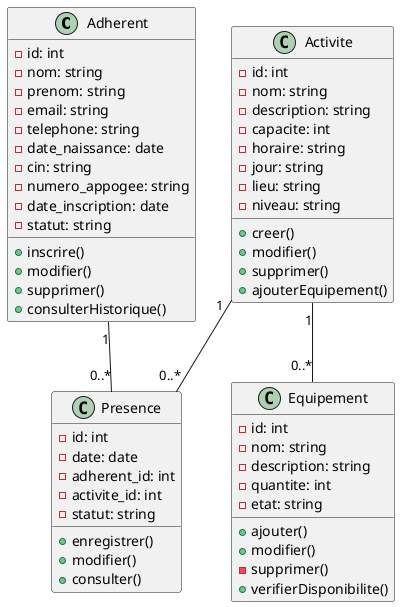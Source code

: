 @startuml Gestion Club Sportif - Classes

class Adherent {
  -id: int
  -nom: string
  -prenom: string
  -email: string
  -telephone: string
  -date_naissance: date
  -cin: string
  -numero_appogee: string
  -date_inscription: date
  -statut: string
  +inscrire()
  +modifier()
  +supprimer()
  +consulterHistorique()
}

class Activite {
  -id: int
  -nom: string
  -description: string
  -capacite: int
  -horaire: string
  -jour: string
  -lieu: string
  -niveau: string
  +creer()
  +modifier()
  +supprimer()
  +ajouterEquipement()
}

class Equipement {
  -id: int
  -nom: string
  -description: string
  -quantite: int
  -etat: string
  +ajouter()
  +modifier()
  -supprimer()
  +verifierDisponibilite()
}

class Presence {
  -id: int
  -date: date
  -adherent_id: int
  -activite_id: int
  -statut: string
  +enregistrer()
  +modifier()
  +consulter()
}

Adherent "1" -- "0..*" Presence
Activite "1" -- "0..*" Presence
Activite "1" -- "0..*" Equipement

@enduml 